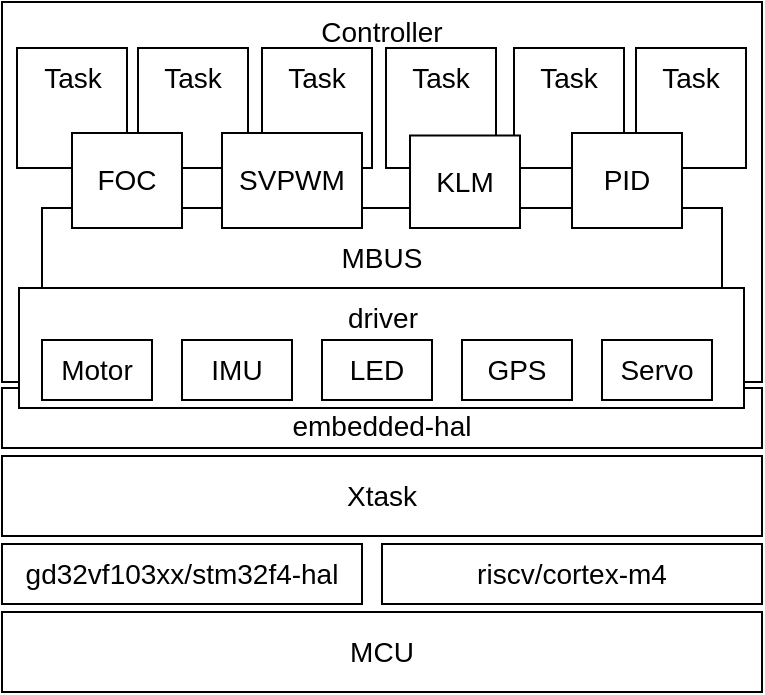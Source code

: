 <mxfile>
    <diagram id="HmAXtvBwzVdciYzhRFUI" name="第 1 页">
        <mxGraphModel dx="639" dy="1543" grid="1" gridSize="10" guides="1" tooltips="1" connect="1" arrows="1" fold="1" page="1" pageScale="1" pageWidth="827" pageHeight="1169" math="0" shadow="0">
            <root>
                <mxCell id="0"/>
                <mxCell id="1" parent="0"/>
                <mxCell id="7" value="MCU" style="rounded=0;whiteSpace=wrap;html=1;fontSize=14;" parent="1" vertex="1">
                    <mxGeometry x="210" y="202" width="380" height="40" as="geometry"/>
                </mxCell>
                <mxCell id="8" value="gd32vf103xx/stm32f4-hal" style="rounded=0;whiteSpace=wrap;html=1;fontSize=14;" parent="1" vertex="1">
                    <mxGeometry x="210" y="168" width="180" height="30" as="geometry"/>
                </mxCell>
                <mxCell id="9" value="riscv/cortex-m4" style="rounded=0;whiteSpace=wrap;html=1;fontSize=14;" parent="1" vertex="1">
                    <mxGeometry x="400" y="168" width="190" height="30" as="geometry"/>
                </mxCell>
                <mxCell id="10" value="Xtask" style="rounded=0;whiteSpace=wrap;html=1;fontSize=14;" parent="1" vertex="1">
                    <mxGeometry x="210" y="124" width="380" height="40" as="geometry"/>
                </mxCell>
                <mxCell id="11" value="Controller" style="rounded=0;whiteSpace=wrap;html=1;verticalAlign=top;fontSize=14;" parent="1" vertex="1">
                    <mxGeometry x="210" y="-103" width="380" height="190" as="geometry"/>
                </mxCell>
                <mxCell id="12" value="embedded-hal" style="rounded=0;whiteSpace=wrap;html=1;verticalAlign=bottom;fontSize=14;" parent="1" vertex="1">
                    <mxGeometry x="210" y="90" width="380" height="30" as="geometry"/>
                </mxCell>
                <mxCell id="14" value="Task" style="rounded=0;whiteSpace=wrap;html=1;verticalAlign=top;fontSize=14;" parent="1" vertex="1">
                    <mxGeometry x="217.5" y="-80" width="55" height="60" as="geometry"/>
                </mxCell>
                <mxCell id="15" value="Task" style="rounded=0;whiteSpace=wrap;html=1;verticalAlign=top;fontSize=14;" parent="1" vertex="1">
                    <mxGeometry x="278" y="-80" width="55" height="60" as="geometry"/>
                </mxCell>
                <mxCell id="16" value="Task" style="rounded=0;whiteSpace=wrap;html=1;verticalAlign=top;fontSize=14;" parent="1" vertex="1">
                    <mxGeometry x="340" y="-80" width="55" height="60" as="geometry"/>
                </mxCell>
                <mxCell id="28" value="Task" style="rounded=0;whiteSpace=wrap;html=1;verticalAlign=top;fontSize=14;" parent="1" vertex="1">
                    <mxGeometry x="402" y="-80" width="55" height="60" as="geometry"/>
                </mxCell>
                <mxCell id="29" value="Task" style="rounded=0;whiteSpace=wrap;html=1;verticalAlign=top;fontSize=14;" parent="1" vertex="1">
                    <mxGeometry x="466" y="-80" width="55" height="60" as="geometry"/>
                </mxCell>
                <mxCell id="31" value="Task" style="rounded=0;whiteSpace=wrap;html=1;verticalAlign=top;fontSize=14;" parent="1" vertex="1">
                    <mxGeometry x="527" y="-80" width="55" height="60" as="geometry"/>
                </mxCell>
                <mxCell id="41" value="MBUS" style="rounded=0;whiteSpace=wrap;html=1;fontSize=14;direction=south;" parent="1" vertex="1">
                    <mxGeometry x="230" width="340" height="50" as="geometry"/>
                </mxCell>
                <mxCell id="32" value="FOC" style="rounded=0;whiteSpace=wrap;html=1;fontSize=14;" parent="1" vertex="1">
                    <mxGeometry x="245" y="-37.5" width="55" height="47.5" as="geometry"/>
                </mxCell>
                <mxCell id="17" value="SVPWM" style="rounded=0;whiteSpace=wrap;html=1;fontSize=14;direction=south;" parent="1" vertex="1">
                    <mxGeometry x="320" y="-37.5" width="70" height="47.5" as="geometry"/>
                </mxCell>
                <mxCell id="35" value="KLM" style="rounded=0;whiteSpace=wrap;html=1;fontSize=14;" parent="1" vertex="1">
                    <mxGeometry x="414" y="-36.25" width="55" height="46.25" as="geometry"/>
                </mxCell>
                <mxCell id="33" value="PID" style="rounded=0;whiteSpace=wrap;html=1;fontSize=14;" parent="1" vertex="1">
                    <mxGeometry x="495" y="-37.5" width="55" height="47.5" as="geometry"/>
                </mxCell>
                <mxCell id="13" value="driver" style="rounded=0;whiteSpace=wrap;html=1;verticalAlign=top;fontSize=14;" parent="1" vertex="1">
                    <mxGeometry x="218.5" y="40" width="362.5" height="60" as="geometry"/>
                </mxCell>
                <mxCell id="18" value="Motor" style="rounded=0;whiteSpace=wrap;html=1;fontSize=14;" parent="1" vertex="1">
                    <mxGeometry x="230" y="66" width="55" height="30" as="geometry"/>
                </mxCell>
                <mxCell id="22" value="IMU" style="rounded=0;whiteSpace=wrap;html=1;fontSize=14;" parent="1" vertex="1">
                    <mxGeometry x="300" y="66" width="55" height="30" as="geometry"/>
                </mxCell>
                <mxCell id="36" value="LED" style="rounded=0;whiteSpace=wrap;html=1;fontSize=14;" parent="1" vertex="1">
                    <mxGeometry x="370" y="66" width="55" height="30" as="geometry"/>
                </mxCell>
                <mxCell id="38" value="GPS" style="rounded=0;whiteSpace=wrap;html=1;fontSize=14;" parent="1" vertex="1">
                    <mxGeometry x="440" y="66" width="55" height="30" as="geometry"/>
                </mxCell>
                <mxCell id="40" value="Servo" style="rounded=0;whiteSpace=wrap;html=1;fontSize=14;" parent="1" vertex="1">
                    <mxGeometry x="510" y="66" width="55" height="30" as="geometry"/>
                </mxCell>
            </root>
        </mxGraphModel>
    </diagram>
</mxfile>